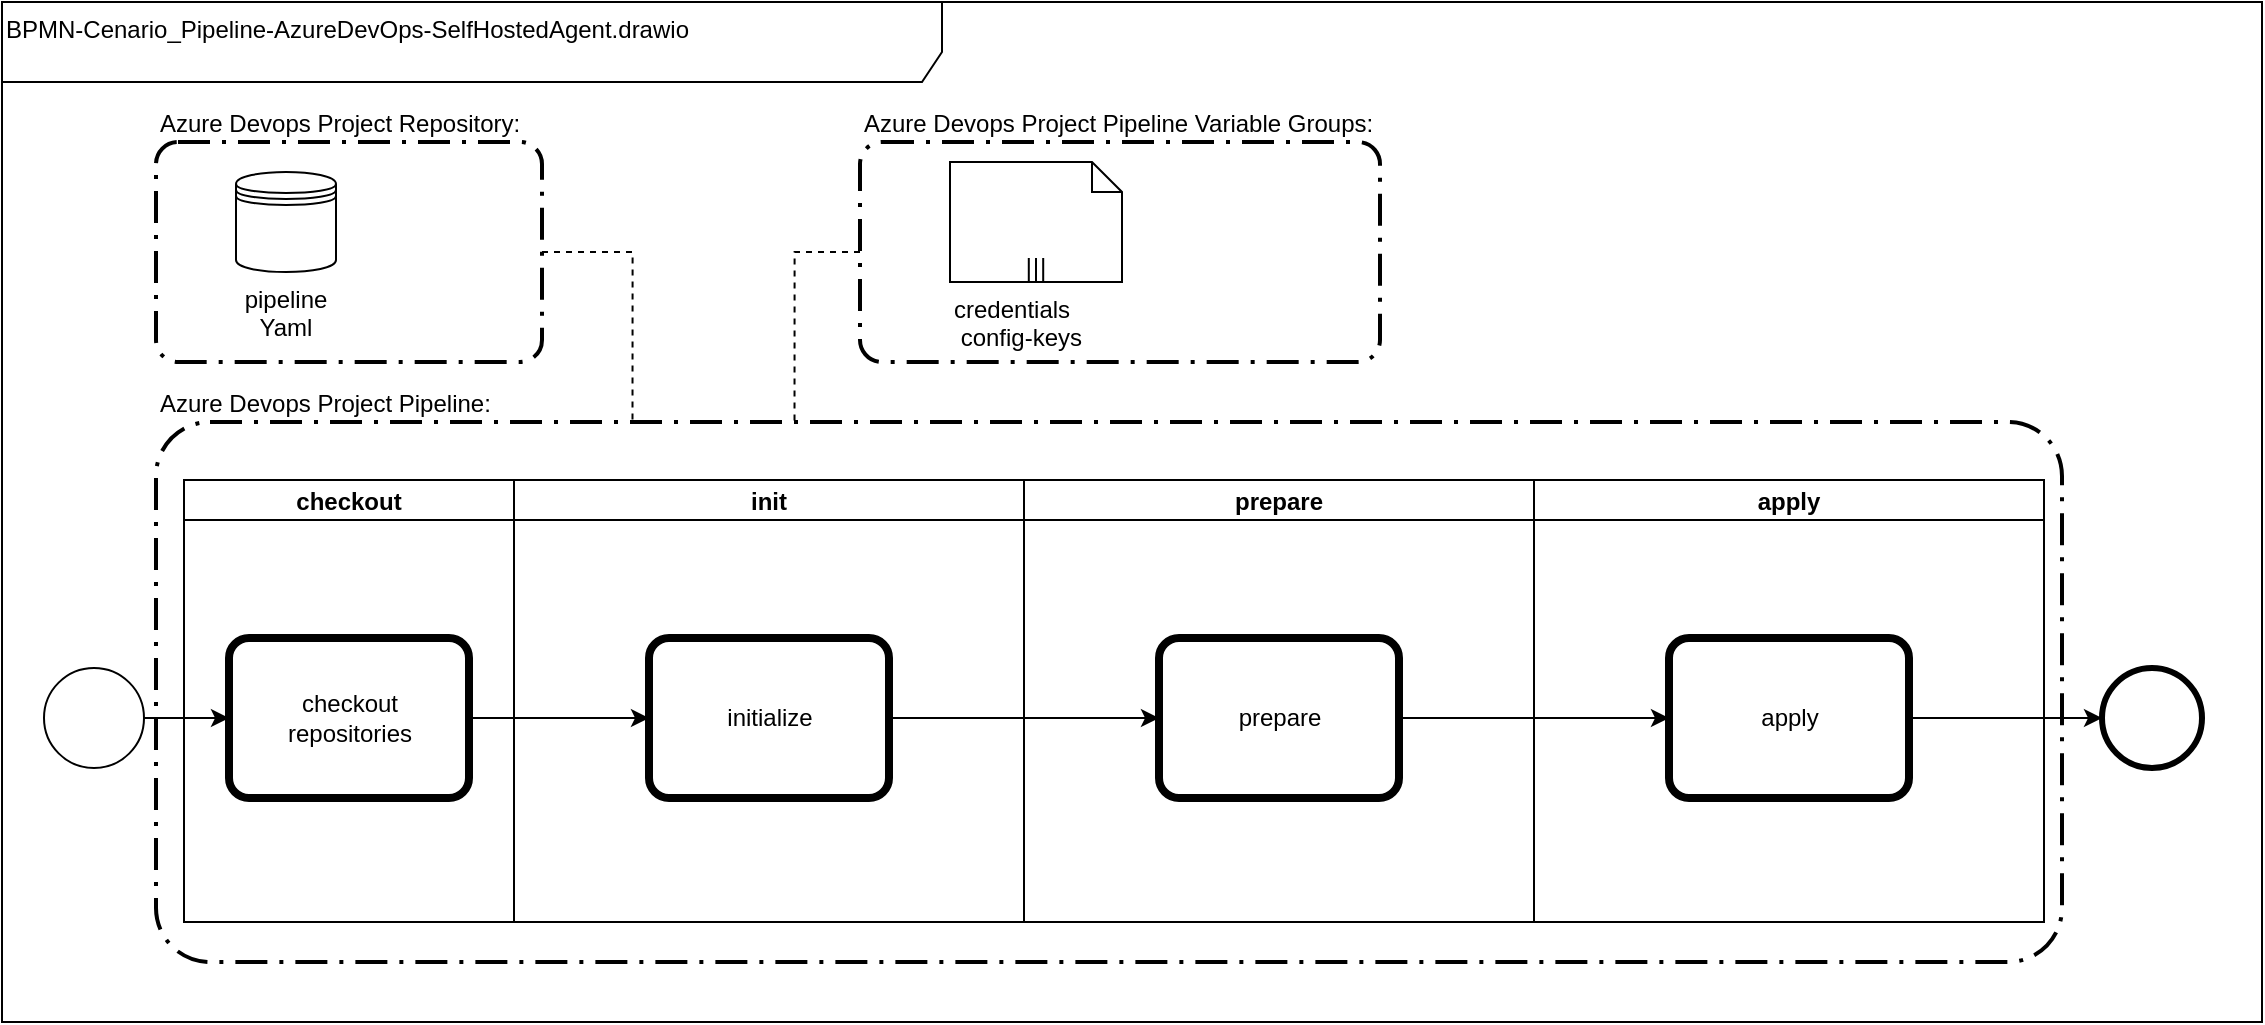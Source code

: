 <mxfile version="20.2.5" type="device"><diagram id="9t7FVnhvxkAf0JGmNi0D" name="Página-1"><mxGraphModel dx="868" dy="534" grid="1" gridSize="10" guides="1" tooltips="1" connect="1" arrows="1" fold="1" page="1" pageScale="1" pageWidth="827" pageHeight="1169" math="0" shadow="0"><root><mxCell id="0"/><mxCell id="1" parent="0"/><mxCell id="p9YbEPfVvi7oQdBkGIc--1" value="BPMN-Cenario_Pipeline-AzureDevOps-SelfHostedAgent.drawio" style="shape=umlFrame;whiteSpace=wrap;html=1;width=470;height=40;align=left;verticalAlign=top;" parent="1" vertex="1"><mxGeometry width="1130" height="510" as="geometry"/></mxCell><mxCell id="muLJWTM04YauoSyF-N7c-4" value="Azure Devops Project Pipeline Variable Groups:" style="points=[[0.25,0,0],[0.5,0,0],[0.75,0,0],[1,0.25,0],[1,0.5,0],[1,0.75,0],[0.75,1,0],[0.5,1,0],[0.25,1,0],[0,0.75,0],[0,0.5,0],[0,0.25,0]];rounded=1;arcSize=10;dashed=1;strokeColor=#000000;fillColor=none;gradientColor=none;dashPattern=8 3 1 3;strokeWidth=2;verticalAlign=bottom;labelPosition=center;verticalLabelPosition=top;align=left;textDirection=ltr;" parent="1" vertex="1"><mxGeometry x="429" y="70" width="260" height="110" as="geometry"/></mxCell><mxCell id="p9YbEPfVvi7oQdBkGIc--27" value="Azure Devops Project Pipeline:" style="points=[[0.25,0,0],[0.5,0,0],[0.75,0,0],[1,0.25,0],[1,0.5,0],[1,0.75,0],[0.75,1,0],[0.5,1,0],[0.25,1,0],[0,0.75,0],[0,0.5,0],[0,0.25,0]];rounded=1;arcSize=10;dashed=1;strokeColor=#000000;fillColor=none;gradientColor=none;dashPattern=8 3 1 3;strokeWidth=2;verticalAlign=bottom;labelPosition=center;verticalLabelPosition=top;align=left;textDirection=ltr;" parent="1" vertex="1"><mxGeometry x="77" y="210" width="953" height="270" as="geometry"/></mxCell><mxCell id="p9YbEPfVvi7oQdBkGIc--14" value="Azure Devops Project Repository:" style="points=[[0.25,0,0],[0.5,0,0],[0.75,0,0],[1,0.25,0],[1,0.5,0],[1,0.75,0],[0.75,1,0],[0.5,1,0],[0.25,1,0],[0,0.75,0],[0,0.5,0],[0,0.25,0]];rounded=1;arcSize=10;dashed=1;strokeColor=#000000;fillColor=none;gradientColor=none;dashPattern=8 3 1 3;strokeWidth=2;verticalAlign=bottom;labelPosition=center;verticalLabelPosition=top;align=left;textDirection=ltr;" parent="1" vertex="1"><mxGeometry x="77" y="70" width="193" height="110" as="geometry"/></mxCell><mxCell id="p9YbEPfVvi7oQdBkGIc--11" style="edgeStyle=orthogonalEdgeStyle;rounded=0;orthogonalLoop=1;jettySize=auto;html=1;" parent="1" source="p9YbEPfVvi7oQdBkGIc--10" target="p9YbEPfVvi7oQdBkGIc--17" edge="1"><mxGeometry relative="1" as="geometry"><mxPoint x="111" y="315" as="targetPoint"/></mxGeometry></mxCell><mxCell id="p9YbEPfVvi7oQdBkGIc--10" value="" style="points=[[0.145,0.145,0],[0.5,0,0],[0.855,0.145,0],[1,0.5,0],[0.855,0.855,0],[0.5,1,0],[0.145,0.855,0],[0,0.5,0]];shape=mxgraph.bpmn.event;html=1;verticalLabelPosition=bottom;labelBackgroundColor=#ffffff;verticalAlign=top;align=center;perimeter=ellipsePerimeter;outlineConnect=0;aspect=fixed;outline=standard;symbol=general;" parent="1" vertex="1"><mxGeometry x="21" y="333" width="50" height="50" as="geometry"/></mxCell><mxCell id="p9YbEPfVvi7oQdBkGIc--12" value="checkout" style="swimlane;startSize=20;" parent="1" vertex="1"><mxGeometry x="91" y="239" width="165" height="221" as="geometry"/></mxCell><mxCell id="p9YbEPfVvi7oQdBkGIc--17" value="checkout &#10;repositories" style="points=[[0.25,0,0],[0.5,0,0],[0.75,0,0],[1,0.25,0],[1,0.5,0],[1,0.75,0],[0.75,1,0],[0.5,1,0],[0.25,1,0],[0,0.75,0],[0,0.5,0],[0,0.25,0]];shape=mxgraph.bpmn.task;whiteSpace=wrap;rectStyle=rounded;size=10;bpmnShapeType=call;" parent="p9YbEPfVvi7oQdBkGIc--12" vertex="1"><mxGeometry x="22.5" y="79" width="120" height="80" as="geometry"/></mxCell><mxCell id="p9YbEPfVvi7oQdBkGIc--8" value="pipeline Yaml" style="shape=datastore;whiteSpace=wrap;html=1;labelPosition=center;verticalLabelPosition=bottom;align=center;verticalAlign=top;" parent="1" vertex="1"><mxGeometry x="117" y="85" width="50" height="50" as="geometry"/></mxCell><mxCell id="p9YbEPfVvi7oQdBkGIc--20" style="edgeStyle=orthogonalEdgeStyle;rounded=0;orthogonalLoop=1;jettySize=auto;html=1;entryX=0;entryY=0.5;entryDx=0;entryDy=0;entryPerimeter=0;exitX=1;exitY=0.5;exitDx=0;exitDy=0;exitPerimeter=0;" parent="1" source="p9YbEPfVvi7oQdBkGIc--17" target="fXtbCSaWrkktmrQBvNpc-2" edge="1"><mxGeometry relative="1" as="geometry"><mxPoint x="491" y="358" as="sourcePoint"/><mxPoint x="522.5" y="358" as="targetPoint"/></mxGeometry></mxCell><mxCell id="p9YbEPfVvi7oQdBkGIc--32" value="init" style="swimlane;startSize=20;" parent="1" vertex="1"><mxGeometry x="256" y="239" width="255" height="221" as="geometry"/></mxCell><mxCell id="fXtbCSaWrkktmrQBvNpc-2" value="initialize" style="points=[[0.25,0,0],[0.5,0,0],[0.75,0,0],[1,0.25,0],[1,0.5,0],[1,0.75,0],[0.75,1,0],[0.5,1,0],[0.25,1,0],[0,0.75,0],[0,0.5,0],[0,0.25,0]];shape=mxgraph.bpmn.task;whiteSpace=wrap;rectStyle=rounded;size=10;bpmnShapeType=call;" parent="p9YbEPfVvi7oQdBkGIc--32" vertex="1"><mxGeometry x="67.5" y="79" width="120" height="80" as="geometry"/></mxCell><mxCell id="p9YbEPfVvi7oQdBkGIc--35" value="" style="points=[[0.145,0.145,0],[0.5,0,0],[0.855,0.145,0],[1,0.5,0],[0.855,0.855,0],[0.5,1,0],[0.145,0.855,0],[0,0.5,0]];shape=mxgraph.bpmn.event;html=1;verticalLabelPosition=bottom;labelBackgroundColor=#ffffff;verticalAlign=top;align=center;perimeter=ellipsePerimeter;outlineConnect=0;aspect=fixed;outline=end;symbol=terminate2;" parent="1" vertex="1"><mxGeometry x="1050" y="333" width="50" height="50" as="geometry"/></mxCell><mxCell id="muLJWTM04YauoSyF-N7c-3" value="credentials&amp;nbsp; &amp;nbsp;config-keys" style="shape=mxgraph.bpmn.data;labelPosition=center;verticalLabelPosition=bottom;align=left;verticalAlign=top;whiteSpace=wrap;size=15;html=1;bpmnTransferType=none;isCollection=1;" parent="1" vertex="1"><mxGeometry x="474" y="80" width="86" height="60" as="geometry"/></mxCell><mxCell id="muLJWTM04YauoSyF-N7c-8" style="edgeStyle=orthogonalEdgeStyle;rounded=0;orthogonalLoop=1;jettySize=auto;html=1;endArrow=none;endFill=0;dashed=1;entryX=0.335;entryY=0.004;entryDx=0;entryDy=0;entryPerimeter=0;exitX=0;exitY=0.5;exitDx=0;exitDy=0;exitPerimeter=0;" parent="1" source="muLJWTM04YauoSyF-N7c-4" target="p9YbEPfVvi7oQdBkGIc--27" edge="1"><mxGeometry relative="1" as="geometry"><mxPoint x="508" y="180" as="sourcePoint"/><mxPoint x="317.7" y="227.016" as="targetPoint"/></mxGeometry></mxCell><mxCell id="45rNOKhcy0GqoJCZ7_J1-19" style="edgeStyle=orthogonalEdgeStyle;rounded=0;orthogonalLoop=1;jettySize=auto;html=1;endArrow=none;endFill=0;dashed=1;entryX=0.25;entryY=0;entryDx=0;entryDy=0;entryPerimeter=0;exitX=1;exitY=0.5;exitDx=0;exitDy=0;exitPerimeter=0;" parent="1" source="p9YbEPfVvi7oQdBkGIc--14" target="p9YbEPfVvi7oQdBkGIc--27" edge="1"><mxGeometry relative="1" as="geometry"><mxPoint x="699" y="135" as="sourcePoint"/><mxPoint x="718.5" y="220" as="targetPoint"/></mxGeometry></mxCell><mxCell id="fXtbCSaWrkktmrQBvNpc-3" style="edgeStyle=orthogonalEdgeStyle;rounded=0;orthogonalLoop=1;jettySize=auto;html=1;entryX=0;entryY=0.5;entryDx=0;entryDy=0;entryPerimeter=0;exitX=1;exitY=0.5;exitDx=0;exitDy=0;exitPerimeter=0;" parent="1" source="dJUW15tIp2-LLbPhAWa3-2" target="p9YbEPfVvi7oQdBkGIc--35" edge="1"><mxGeometry relative="1" as="geometry"><mxPoint x="243.5" y="368" as="sourcePoint"/><mxPoint x="333.5" y="368" as="targetPoint"/></mxGeometry></mxCell><mxCell id="fXtbCSaWrkktmrQBvNpc-6" value="prepare" style="swimlane;startSize=20;" parent="1" vertex="1"><mxGeometry x="511" y="239" width="255" height="221" as="geometry"/></mxCell><mxCell id="fXtbCSaWrkktmrQBvNpc-7" value="prepare" style="points=[[0.25,0,0],[0.5,0,0],[0.75,0,0],[1,0.25,0],[1,0.5,0],[1,0.75,0],[0.75,1,0],[0.5,1,0],[0.25,1,0],[0,0.75,0],[0,0.5,0],[0,0.25,0]];shape=mxgraph.bpmn.task;whiteSpace=wrap;rectStyle=rounded;size=10;bpmnShapeType=call;" parent="fXtbCSaWrkktmrQBvNpc-6" vertex="1"><mxGeometry x="67.5" y="79" width="120" height="80" as="geometry"/></mxCell><mxCell id="fXtbCSaWrkktmrQBvNpc-8" style="edgeStyle=orthogonalEdgeStyle;rounded=0;orthogonalLoop=1;jettySize=auto;html=1;fontSize=10;fontColor=none;" parent="1" source="fXtbCSaWrkktmrQBvNpc-2" target="fXtbCSaWrkktmrQBvNpc-7" edge="1"><mxGeometry relative="1" as="geometry"/></mxCell><mxCell id="dJUW15tIp2-LLbPhAWa3-1" value="apply" style="swimlane;startSize=20;" parent="1" vertex="1"><mxGeometry x="766" y="239" width="255" height="221" as="geometry"/></mxCell><mxCell id="dJUW15tIp2-LLbPhAWa3-2" value="apply" style="points=[[0.25,0,0],[0.5,0,0],[0.75,0,0],[1,0.25,0],[1,0.5,0],[1,0.75,0],[0.75,1,0],[0.5,1,0],[0.25,1,0],[0,0.75,0],[0,0.5,0],[0,0.25,0]];shape=mxgraph.bpmn.task;whiteSpace=wrap;rectStyle=rounded;size=10;bpmnShapeType=call;" parent="dJUW15tIp2-LLbPhAWa3-1" vertex="1"><mxGeometry x="67.5" y="79" width="120" height="80" as="geometry"/></mxCell><mxCell id="dJUW15tIp2-LLbPhAWa3-3" style="edgeStyle=orthogonalEdgeStyle;rounded=0;orthogonalLoop=1;jettySize=auto;html=1;fontSize=10;fontColor=none;exitX=1;exitY=0.5;exitDx=0;exitDy=0;exitPerimeter=0;" parent="1" source="fXtbCSaWrkktmrQBvNpc-7" target="dJUW15tIp2-LLbPhAWa3-2" edge="1"><mxGeometry relative="1" as="geometry"><mxPoint x="453.5" y="368" as="sourcePoint"/><mxPoint x="588.5" y="368" as="targetPoint"/></mxGeometry></mxCell></root></mxGraphModel></diagram></mxfile>